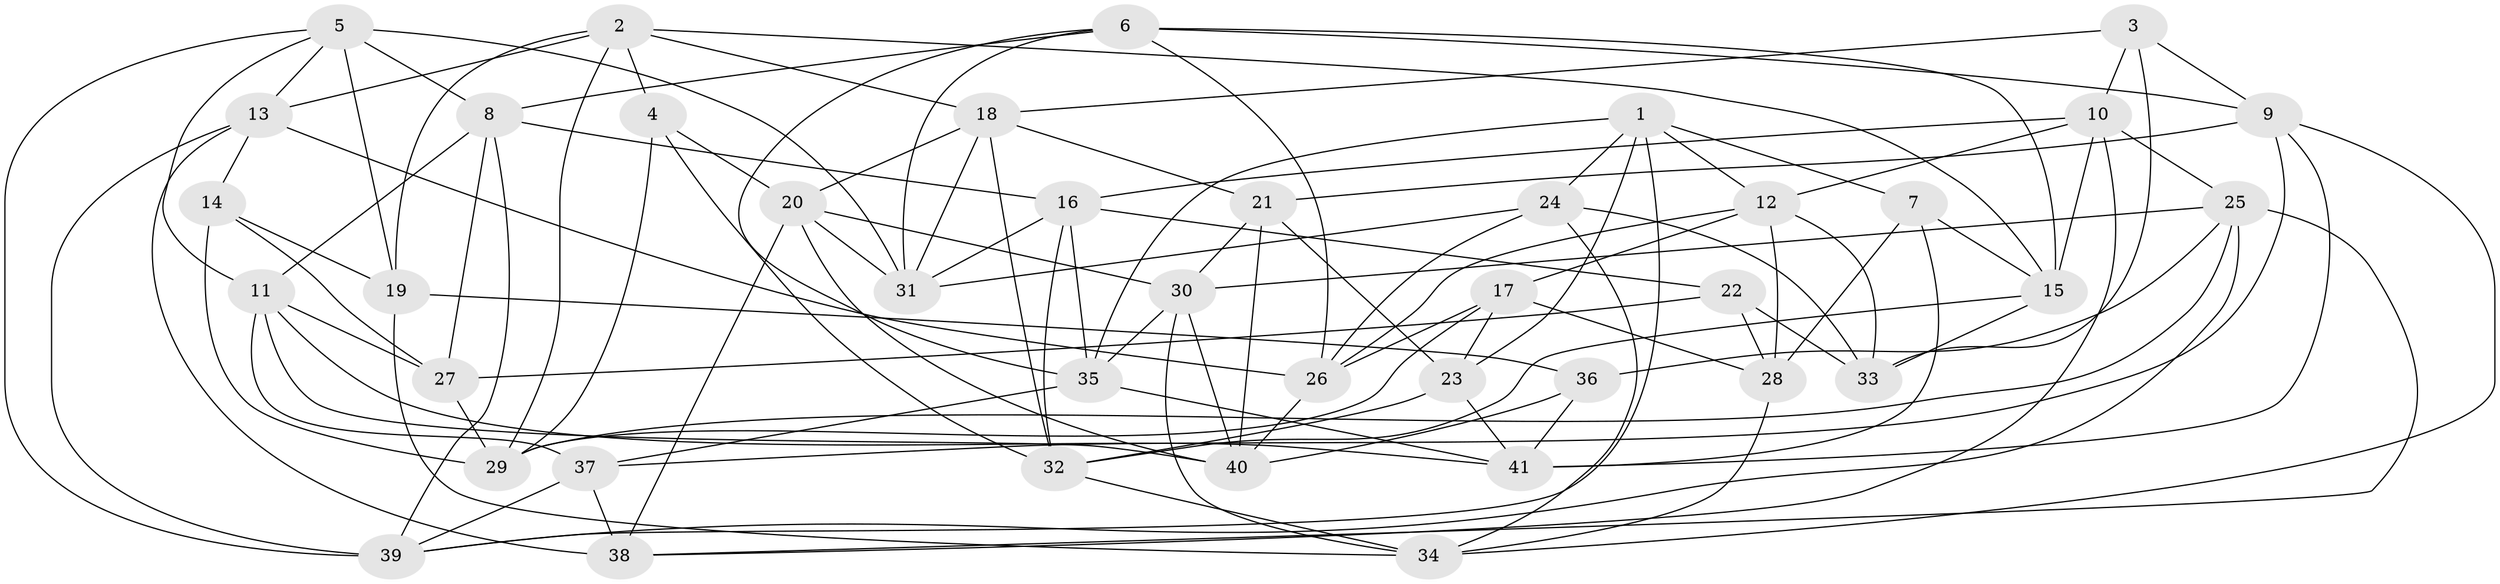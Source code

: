 // original degree distribution, {4: 1.0}
// Generated by graph-tools (version 1.1) at 2025/50/03/09/25 03:50:53]
// undirected, 41 vertices, 112 edges
graph export_dot {
graph [start="1"]
  node [color=gray90,style=filled];
  1;
  2;
  3;
  4;
  5;
  6;
  7;
  8;
  9;
  10;
  11;
  12;
  13;
  14;
  15;
  16;
  17;
  18;
  19;
  20;
  21;
  22;
  23;
  24;
  25;
  26;
  27;
  28;
  29;
  30;
  31;
  32;
  33;
  34;
  35;
  36;
  37;
  38;
  39;
  40;
  41;
  1 -- 7 [weight=1.0];
  1 -- 12 [weight=1.0];
  1 -- 23 [weight=1.0];
  1 -- 24 [weight=1.0];
  1 -- 35 [weight=1.0];
  1 -- 39 [weight=1.0];
  2 -- 4 [weight=1.0];
  2 -- 13 [weight=1.0];
  2 -- 15 [weight=1.0];
  2 -- 18 [weight=1.0];
  2 -- 19 [weight=1.0];
  2 -- 29 [weight=1.0];
  3 -- 9 [weight=1.0];
  3 -- 10 [weight=1.0];
  3 -- 18 [weight=1.0];
  3 -- 33 [weight=1.0];
  4 -- 20 [weight=1.0];
  4 -- 29 [weight=1.0];
  4 -- 32 [weight=1.0];
  5 -- 8 [weight=1.0];
  5 -- 11 [weight=1.0];
  5 -- 13 [weight=1.0];
  5 -- 19 [weight=1.0];
  5 -- 31 [weight=1.0];
  5 -- 39 [weight=1.0];
  6 -- 8 [weight=1.0];
  6 -- 9 [weight=1.0];
  6 -- 15 [weight=1.0];
  6 -- 26 [weight=1.0];
  6 -- 31 [weight=1.0];
  6 -- 35 [weight=1.0];
  7 -- 15 [weight=1.0];
  7 -- 28 [weight=1.0];
  7 -- 41 [weight=1.0];
  8 -- 11 [weight=1.0];
  8 -- 16 [weight=1.0];
  8 -- 27 [weight=1.0];
  8 -- 39 [weight=1.0];
  9 -- 21 [weight=1.0];
  9 -- 34 [weight=1.0];
  9 -- 37 [weight=1.0];
  9 -- 41 [weight=1.0];
  10 -- 12 [weight=1.0];
  10 -- 15 [weight=1.0];
  10 -- 16 [weight=1.0];
  10 -- 25 [weight=1.0];
  10 -- 38 [weight=1.0];
  11 -- 27 [weight=1.0];
  11 -- 37 [weight=1.0];
  11 -- 40 [weight=1.0];
  11 -- 41 [weight=1.0];
  12 -- 17 [weight=1.0];
  12 -- 26 [weight=1.0];
  12 -- 28 [weight=1.0];
  12 -- 33 [weight=1.0];
  13 -- 14 [weight=1.0];
  13 -- 26 [weight=1.0];
  13 -- 38 [weight=1.0];
  13 -- 39 [weight=1.0];
  14 -- 19 [weight=2.0];
  14 -- 27 [weight=2.0];
  14 -- 29 [weight=1.0];
  15 -- 32 [weight=1.0];
  15 -- 33 [weight=1.0];
  16 -- 22 [weight=1.0];
  16 -- 31 [weight=1.0];
  16 -- 32 [weight=1.0];
  16 -- 35 [weight=1.0];
  17 -- 23 [weight=1.0];
  17 -- 26 [weight=1.0];
  17 -- 28 [weight=2.0];
  17 -- 29 [weight=1.0];
  18 -- 20 [weight=1.0];
  18 -- 21 [weight=1.0];
  18 -- 31 [weight=1.0];
  18 -- 32 [weight=1.0];
  19 -- 34 [weight=1.0];
  19 -- 36 [weight=1.0];
  20 -- 30 [weight=1.0];
  20 -- 31 [weight=1.0];
  20 -- 38 [weight=1.0];
  20 -- 40 [weight=1.0];
  21 -- 23 [weight=2.0];
  21 -- 30 [weight=1.0];
  21 -- 40 [weight=1.0];
  22 -- 27 [weight=1.0];
  22 -- 28 [weight=1.0];
  22 -- 33 [weight=1.0];
  23 -- 32 [weight=1.0];
  23 -- 41 [weight=1.0];
  24 -- 26 [weight=1.0];
  24 -- 31 [weight=1.0];
  24 -- 33 [weight=2.0];
  24 -- 34 [weight=1.0];
  25 -- 29 [weight=1.0];
  25 -- 30 [weight=1.0];
  25 -- 36 [weight=1.0];
  25 -- 38 [weight=1.0];
  25 -- 39 [weight=1.0];
  26 -- 40 [weight=1.0];
  27 -- 29 [weight=1.0];
  28 -- 34 [weight=1.0];
  30 -- 34 [weight=1.0];
  30 -- 35 [weight=1.0];
  30 -- 40 [weight=1.0];
  32 -- 34 [weight=1.0];
  35 -- 37 [weight=1.0];
  35 -- 41 [weight=1.0];
  36 -- 40 [weight=1.0];
  36 -- 41 [weight=1.0];
  37 -- 38 [weight=2.0];
  37 -- 39 [weight=1.0];
}
